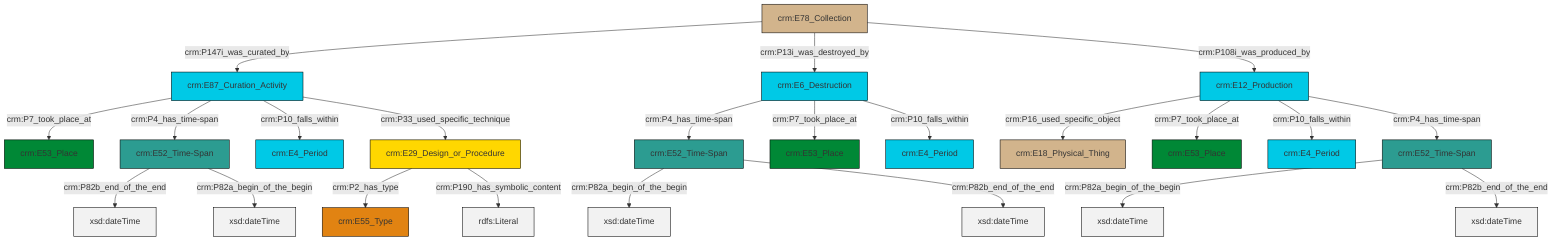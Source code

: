 graph TD
classDef Literal fill:#f2f2f2,stroke:#000000;
classDef CRM_Entity fill:#FFFFFF,stroke:#000000;
classDef Temporal_Entity fill:#00C9E6, stroke:#000000;
classDef Type fill:#E18312, stroke:#000000;
classDef Time-Span fill:#2C9C91, stroke:#000000;
classDef Appellation fill:#FFEB7F, stroke:#000000;
classDef Place fill:#008836, stroke:#000000;
classDef Persistent_Item fill:#B266B2, stroke:#000000;
classDef Conceptual_Object fill:#FFD700, stroke:#000000;
classDef Physical_Thing fill:#D2B48C, stroke:#000000;
classDef Actor fill:#f58aad, stroke:#000000;
classDef PC_Classes fill:#4ce600, stroke:#000000;
classDef Multi fill:#cccccc,stroke:#000000;

2["crm:E52_Time-Span"]:::Time-Span -->|crm:P82a_begin_of_the_begin| 3[xsd:dateTime]:::Literal
12["crm:E78_Collection"]:::Physical_Thing -->|crm:P147i_was_curated_by| 13["crm:E87_Curation_Activity"]:::Temporal_Entity
4["crm:E12_Production"]:::Temporal_Entity -->|crm:P16_used_specific_object| 16["crm:E18_Physical_Thing"]:::Physical_Thing
0["crm:E29_Design_or_Procedure"]:::Conceptual_Object -->|crm:P2_has_type| 14["crm:E55_Type"]:::Type
6["crm:E6_Destruction"]:::Temporal_Entity -->|crm:P4_has_time-span| 17["crm:E52_Time-Span"]:::Time-Span
13["crm:E87_Curation_Activity"]:::Temporal_Entity -->|crm:P7_took_place_at| 10["crm:E53_Place"]:::Place
12["crm:E78_Collection"]:::Physical_Thing -->|crm:P13i_was_destroyed_by| 6["crm:E6_Destruction"]:::Temporal_Entity
17["crm:E52_Time-Span"]:::Time-Span -->|crm:P82a_begin_of_the_begin| 19[xsd:dateTime]:::Literal
4["crm:E12_Production"]:::Temporal_Entity -->|crm:P7_took_place_at| 8["crm:E53_Place"]:::Place
4["crm:E12_Production"]:::Temporal_Entity -->|crm:P10_falls_within| 23["crm:E4_Period"]:::Temporal_Entity
13["crm:E87_Curation_Activity"]:::Temporal_Entity -->|crm:P4_has_time-span| 24["crm:E52_Time-Span"]:::Time-Span
13["crm:E87_Curation_Activity"]:::Temporal_Entity -->|crm:P10_falls_within| 20["crm:E4_Period"]:::Temporal_Entity
12["crm:E78_Collection"]:::Physical_Thing -->|crm:P108i_was_produced_by| 4["crm:E12_Production"]:::Temporal_Entity
17["crm:E52_Time-Span"]:::Time-Span -->|crm:P82b_end_of_the_end| 27[xsd:dateTime]:::Literal
6["crm:E6_Destruction"]:::Temporal_Entity -->|crm:P7_took_place_at| 28["crm:E53_Place"]:::Place
24["crm:E52_Time-Span"]:::Time-Span -->|crm:P82b_end_of_the_end| 31[xsd:dateTime]:::Literal
4["crm:E12_Production"]:::Temporal_Entity -->|crm:P4_has_time-span| 2["crm:E52_Time-Span"]:::Time-Span
0["crm:E29_Design_or_Procedure"]:::Conceptual_Object -->|crm:P190_has_symbolic_content| 32[rdfs:Literal]:::Literal
2["crm:E52_Time-Span"]:::Time-Span -->|crm:P82b_end_of_the_end| 33[xsd:dateTime]:::Literal
13["crm:E87_Curation_Activity"]:::Temporal_Entity -->|crm:P33_used_specific_technique| 0["crm:E29_Design_or_Procedure"]:::Conceptual_Object
24["crm:E52_Time-Span"]:::Time-Span -->|crm:P82a_begin_of_the_begin| 38[xsd:dateTime]:::Literal
6["crm:E6_Destruction"]:::Temporal_Entity -->|crm:P10_falls_within| 25["crm:E4_Period"]:::Temporal_Entity